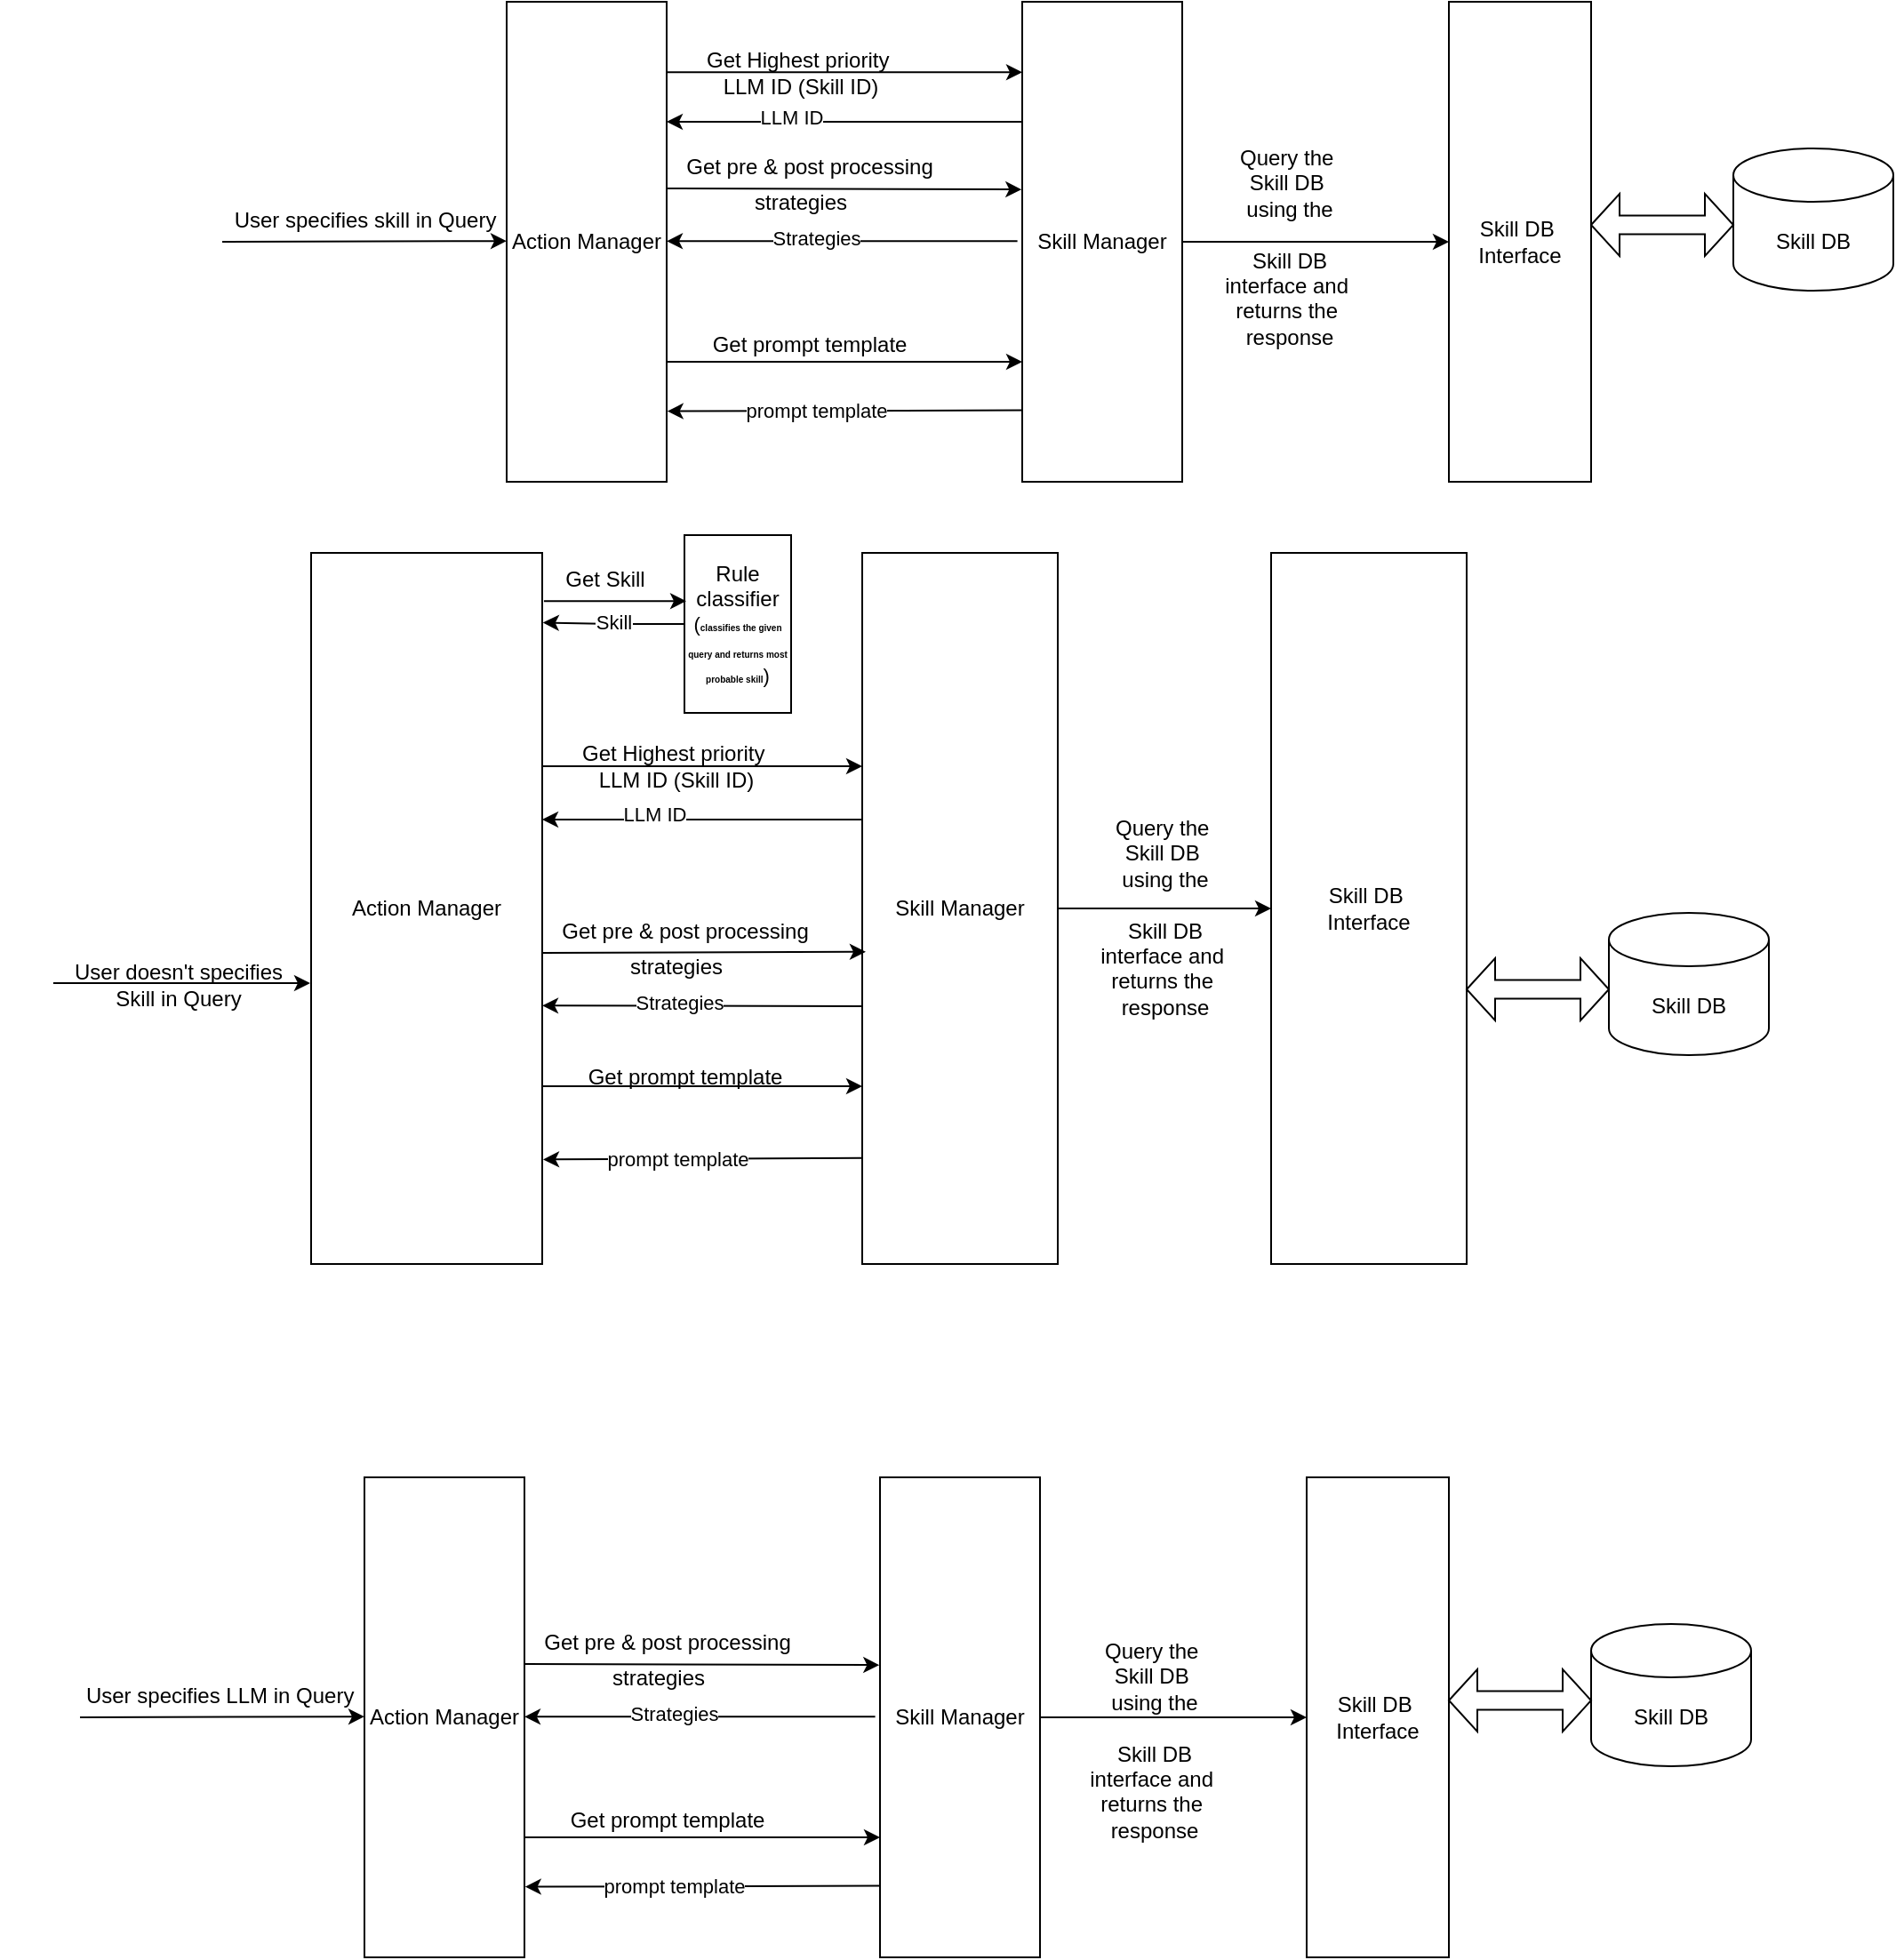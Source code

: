 <mxfile version="24.2.8" type="github">
  <diagram name="Page-1" id="dLFYtTYaUE318LcXiNyD">
    <mxGraphModel dx="2123" dy="629" grid="1" gridSize="10" guides="1" tooltips="1" connect="1" arrows="1" fold="1" page="1" pageScale="1" pageWidth="827" pageHeight="1169" math="0" shadow="0">
      <root>
        <mxCell id="0" />
        <mxCell id="1" parent="0" />
        <mxCell id="YXqLvOci43Dae8-L_yvo-15" style="edgeStyle=orthogonalEdgeStyle;rounded=0;orthogonalLoop=1;jettySize=auto;html=1;exitX=0.25;exitY=0;exitDx=0;exitDy=0;entryX=0.25;entryY=1;entryDx=0;entryDy=0;" edge="1" parent="1">
          <mxGeometry relative="1" as="geometry">
            <mxPoint x="180" y="449.67" as="sourcePoint" />
            <mxPoint x="390" y="449.67" as="targetPoint" />
          </mxGeometry>
        </mxCell>
        <mxCell id="YXqLvOci43Dae8-L_yvo-33" style="edgeStyle=orthogonalEdgeStyle;rounded=0;orthogonalLoop=1;jettySize=auto;html=1;exitX=0.75;exitY=0;exitDx=0;exitDy=0;entryX=0.75;entryY=1;entryDx=0;entryDy=0;" edge="1" parent="1" source="YXqLvOci43Dae8-L_yvo-2" target="YXqLvOci43Dae8-L_yvo-3">
          <mxGeometry relative="1" as="geometry" />
        </mxCell>
        <mxCell id="YXqLvOci43Dae8-L_yvo-2" value="Action Manager" style="rounded=0;whiteSpace=wrap;html=1;direction=south;" vertex="1" parent="1">
          <mxGeometry x="100" y="410" width="90" height="270" as="geometry" />
        </mxCell>
        <mxCell id="YXqLvOci43Dae8-L_yvo-6" value="" style="edgeStyle=orthogonalEdgeStyle;rounded=0;orthogonalLoop=1;jettySize=auto;html=1;" edge="1" parent="1" source="YXqLvOci43Dae8-L_yvo-3" target="YXqLvOci43Dae8-L_yvo-5">
          <mxGeometry relative="1" as="geometry" />
        </mxCell>
        <mxCell id="YXqLvOci43Dae8-L_yvo-17" style="edgeStyle=orthogonalEdgeStyle;rounded=0;orthogonalLoop=1;jettySize=auto;html=1;exitX=0.25;exitY=1;exitDx=0;exitDy=0;entryX=0.25;entryY=0;entryDx=0;entryDy=0;" edge="1" parent="1" source="YXqLvOci43Dae8-L_yvo-3" target="YXqLvOci43Dae8-L_yvo-2">
          <mxGeometry relative="1" as="geometry" />
        </mxCell>
        <mxCell id="YXqLvOci43Dae8-L_yvo-18" value="LLM ID" style="edgeLabel;html=1;align=center;verticalAlign=middle;resizable=0;points=[];" vertex="1" connectable="0" parent="YXqLvOci43Dae8-L_yvo-17">
          <mxGeometry x="0.305" y="-3" relative="1" as="geometry">
            <mxPoint as="offset" />
          </mxGeometry>
        </mxCell>
        <mxCell id="YXqLvOci43Dae8-L_yvo-3" value="Skill Manager" style="rounded=0;whiteSpace=wrap;html=1;direction=south;" vertex="1" parent="1">
          <mxGeometry x="390" y="410" width="90" height="270" as="geometry" />
        </mxCell>
        <mxCell id="YXqLvOci43Dae8-L_yvo-5" value="Skill DB&amp;nbsp;&lt;div&gt;Interface&lt;/div&gt;" style="rounded=0;whiteSpace=wrap;html=1;direction=south;" vertex="1" parent="1">
          <mxGeometry x="630" y="410" width="80" height="270" as="geometry" />
        </mxCell>
        <mxCell id="YXqLvOci43Dae8-L_yvo-9" value="Skill DB" style="shape=cylinder3;whiteSpace=wrap;html=1;boundedLbl=1;backgroundOutline=1;size=15;" vertex="1" parent="1">
          <mxGeometry x="790" y="492.5" width="90" height="80" as="geometry" />
        </mxCell>
        <mxCell id="YXqLvOci43Dae8-L_yvo-12" value="" style="shape=doubleArrow;whiteSpace=wrap;html=1;" vertex="1" parent="1">
          <mxGeometry x="710" y="518" width="80" height="35" as="geometry" />
        </mxCell>
        <mxCell id="YXqLvOci43Dae8-L_yvo-16" value="Get Highest priority&amp;nbsp;&lt;div&gt;LLM ID (Skill ID)&lt;/div&gt;" style="text;html=1;align=center;verticalAlign=middle;resizable=0;points=[];autosize=1;strokeColor=none;fillColor=none;" vertex="1" parent="1">
          <mxGeometry x="200" y="430" width="130" height="40" as="geometry" />
        </mxCell>
        <mxCell id="YXqLvOci43Dae8-L_yvo-19" value="" style="edgeStyle=none;orthogonalLoop=1;jettySize=auto;html=1;rounded=0;entryX=0.391;entryY=1.004;entryDx=0;entryDy=0;entryPerimeter=0;" edge="1" parent="1" target="YXqLvOci43Dae8-L_yvo-3">
          <mxGeometry width="100" relative="1" as="geometry">
            <mxPoint x="190" y="515" as="sourcePoint" />
            <mxPoint x="290" y="515" as="targetPoint" />
            <Array as="points" />
          </mxGeometry>
        </mxCell>
        <mxCell id="YXqLvOci43Dae8-L_yvo-20" value="Get pre &amp;amp; post processing" style="text;html=1;align=center;verticalAlign=middle;resizable=0;points=[];autosize=1;strokeColor=none;fillColor=none;" vertex="1" parent="1">
          <mxGeometry x="190" y="488" width="160" height="30" as="geometry" />
        </mxCell>
        <mxCell id="YXqLvOci43Dae8-L_yvo-24" value="strategies" style="text;html=1;align=center;verticalAlign=middle;resizable=0;points=[];autosize=1;strokeColor=none;fillColor=none;" vertex="1" parent="1">
          <mxGeometry x="225" y="508" width="80" height="30" as="geometry" />
        </mxCell>
        <mxCell id="YXqLvOci43Dae8-L_yvo-25" value="" style="edgeStyle=none;orthogonalLoop=1;jettySize=auto;html=1;rounded=0;entryX=0.48;entryY=-0.004;entryDx=0;entryDy=0;entryPerimeter=0;exitX=0.48;exitY=1.026;exitDx=0;exitDy=0;exitPerimeter=0;" edge="1" parent="1">
          <mxGeometry width="100" relative="1" as="geometry">
            <mxPoint x="387.3" y="544.67" as="sourcePoint" />
            <mxPoint x="190.0" y="544.67" as="targetPoint" />
            <Array as="points" />
          </mxGeometry>
        </mxCell>
        <mxCell id="YXqLvOci43Dae8-L_yvo-26" value="Strategies" style="edgeLabel;html=1;align=center;verticalAlign=middle;resizable=0;points=[];" vertex="1" connectable="0" parent="YXqLvOci43Dae8-L_yvo-25">
          <mxGeometry x="0.152" y="-2" relative="1" as="geometry">
            <mxPoint as="offset" />
          </mxGeometry>
        </mxCell>
        <mxCell id="YXqLvOci43Dae8-L_yvo-34" value="Get prompt template" style="text;html=1;align=center;verticalAlign=middle;resizable=0;points=[];autosize=1;strokeColor=none;fillColor=none;" vertex="1" parent="1">
          <mxGeometry x="205" y="588" width="130" height="30" as="geometry" />
        </mxCell>
        <mxCell id="YXqLvOci43Dae8-L_yvo-35" value="" style="edgeStyle=none;orthogonalLoop=1;jettySize=auto;html=1;rounded=0;entryX=0.853;entryY=-0.004;entryDx=0;entryDy=0;entryPerimeter=0;exitX=0.851;exitY=0.996;exitDx=0;exitDy=0;exitPerimeter=0;" edge="1" parent="1" source="YXqLvOci43Dae8-L_yvo-3" target="YXqLvOci43Dae8-L_yvo-2">
          <mxGeometry width="100" relative="1" as="geometry">
            <mxPoint x="280" y="640" as="sourcePoint" />
            <mxPoint x="380" y="640" as="targetPoint" />
            <Array as="points" />
          </mxGeometry>
        </mxCell>
        <mxCell id="YXqLvOci43Dae8-L_yvo-36" value="prompt template" style="edgeLabel;html=1;align=center;verticalAlign=middle;resizable=0;points=[];" vertex="1" connectable="0" parent="YXqLvOci43Dae8-L_yvo-35">
          <mxGeometry x="0.167" relative="1" as="geometry">
            <mxPoint as="offset" />
          </mxGeometry>
        </mxCell>
        <mxCell id="YXqLvOci43Dae8-L_yvo-37" value="Query the&amp;nbsp;&lt;div&gt;Skill DB&amp;nbsp;&lt;div&gt;using the&lt;/div&gt;&lt;div&gt;&lt;br&gt;&lt;/div&gt;&lt;div&gt;&amp;nbsp;Skill DB&amp;nbsp;&lt;div&gt;interface and&amp;nbsp;&lt;/div&gt;&lt;div&gt;returns the&amp;nbsp;&lt;/div&gt;&lt;div&gt;response&lt;/div&gt;&lt;/div&gt;&lt;/div&gt;" style="text;html=1;align=center;verticalAlign=middle;resizable=0;points=[];autosize=1;strokeColor=none;fillColor=none;" vertex="1" parent="1">
          <mxGeometry x="490" y="482.5" width="100" height="130" as="geometry" />
        </mxCell>
        <mxCell id="YXqLvOci43Dae8-L_yvo-38" value="" style="edgeStyle=none;orthogonalLoop=1;jettySize=auto;html=1;rounded=0;" edge="1" parent="1">
          <mxGeometry width="100" relative="1" as="geometry">
            <mxPoint x="-60" y="545" as="sourcePoint" />
            <mxPoint x="100" y="544.58" as="targetPoint" />
            <Array as="points" />
          </mxGeometry>
        </mxCell>
        <mxCell id="YXqLvOci43Dae8-L_yvo-39" value="&amp;nbsp; &amp;nbsp; &amp;nbsp; &amp;nbsp; &amp;nbsp; &amp;nbsp; &amp;nbsp; &amp;nbsp; &amp;nbsp; User specifies skill in Query" style="text;html=1;align=center;verticalAlign=middle;resizable=0;points=[];autosize=1;strokeColor=none;fillColor=none;" vertex="1" parent="1">
          <mxGeometry x="-125" y="518" width="230" height="30" as="geometry" />
        </mxCell>
        <mxCell id="YXqLvOci43Dae8-L_yvo-40" style="edgeStyle=orthogonalEdgeStyle;rounded=0;orthogonalLoop=1;jettySize=auto;html=1;exitX=0.25;exitY=0;exitDx=0;exitDy=0;entryX=0.25;entryY=1;entryDx=0;entryDy=0;" edge="1" parent="1">
          <mxGeometry relative="1" as="geometry">
            <mxPoint x="90" y="840.0" as="sourcePoint" />
            <mxPoint x="300" y="840.0" as="targetPoint" />
          </mxGeometry>
        </mxCell>
        <mxCell id="YXqLvOci43Dae8-L_yvo-41" style="edgeStyle=orthogonalEdgeStyle;rounded=0;orthogonalLoop=1;jettySize=auto;html=1;exitX=0.75;exitY=0;exitDx=0;exitDy=0;entryX=0.75;entryY=1;entryDx=0;entryDy=0;" edge="1" parent="1" source="YXqLvOci43Dae8-L_yvo-42" target="YXqLvOci43Dae8-L_yvo-46">
          <mxGeometry relative="1" as="geometry" />
        </mxCell>
        <mxCell id="YXqLvOci43Dae8-L_yvo-42" value="Action Manager" style="rounded=0;whiteSpace=wrap;html=1;direction=south;" vertex="1" parent="1">
          <mxGeometry x="-10" y="720" width="130" height="400" as="geometry" />
        </mxCell>
        <mxCell id="YXqLvOci43Dae8-L_yvo-43" value="" style="edgeStyle=orthogonalEdgeStyle;rounded=0;orthogonalLoop=1;jettySize=auto;html=1;" edge="1" parent="1" source="YXqLvOci43Dae8-L_yvo-46" target="YXqLvOci43Dae8-L_yvo-47">
          <mxGeometry relative="1" as="geometry" />
        </mxCell>
        <mxCell id="YXqLvOci43Dae8-L_yvo-44" style="edgeStyle=orthogonalEdgeStyle;rounded=0;orthogonalLoop=1;jettySize=auto;html=1;exitX=0.25;exitY=1;exitDx=0;exitDy=0;entryX=0.25;entryY=0;entryDx=0;entryDy=0;" edge="1" parent="1">
          <mxGeometry relative="1" as="geometry">
            <mxPoint x="300" y="870.0" as="sourcePoint" />
            <mxPoint x="120" y="870.0" as="targetPoint" />
          </mxGeometry>
        </mxCell>
        <mxCell id="YXqLvOci43Dae8-L_yvo-45" value="LLM ID" style="edgeLabel;html=1;align=center;verticalAlign=middle;resizable=0;points=[];" vertex="1" connectable="0" parent="YXqLvOci43Dae8-L_yvo-44">
          <mxGeometry x="0.305" y="-3" relative="1" as="geometry">
            <mxPoint as="offset" />
          </mxGeometry>
        </mxCell>
        <mxCell id="YXqLvOci43Dae8-L_yvo-46" value="Skill Manager" style="rounded=0;whiteSpace=wrap;html=1;direction=south;" vertex="1" parent="1">
          <mxGeometry x="300" y="720" width="110" height="400" as="geometry" />
        </mxCell>
        <mxCell id="YXqLvOci43Dae8-L_yvo-47" value="Skill DB&amp;nbsp;&lt;div&gt;Interface&lt;/div&gt;" style="rounded=0;whiteSpace=wrap;html=1;direction=south;" vertex="1" parent="1">
          <mxGeometry x="530" y="720" width="110" height="400" as="geometry" />
        </mxCell>
        <mxCell id="YXqLvOci43Dae8-L_yvo-48" value="Skill DB" style="shape=cylinder3;whiteSpace=wrap;html=1;boundedLbl=1;backgroundOutline=1;size=15;" vertex="1" parent="1">
          <mxGeometry x="720" y="922.5" width="90" height="80" as="geometry" />
        </mxCell>
        <mxCell id="YXqLvOci43Dae8-L_yvo-49" value="" style="shape=doubleArrow;whiteSpace=wrap;html=1;" vertex="1" parent="1">
          <mxGeometry x="640" y="948" width="80" height="35" as="geometry" />
        </mxCell>
        <mxCell id="YXqLvOci43Dae8-L_yvo-50" value="Get Highest priority&amp;nbsp;&lt;div&gt;LLM ID (Skill ID)&lt;/div&gt;" style="text;html=1;align=center;verticalAlign=middle;resizable=0;points=[];autosize=1;strokeColor=none;fillColor=none;" vertex="1" parent="1">
          <mxGeometry x="130" y="820" width="130" height="40" as="geometry" />
        </mxCell>
        <mxCell id="YXqLvOci43Dae8-L_yvo-51" value="" style="edgeStyle=none;orthogonalLoop=1;jettySize=auto;html=1;rounded=0;entryX=0.561;entryY=0.982;entryDx=0;entryDy=0;entryPerimeter=0;" edge="1" parent="1" target="YXqLvOci43Dae8-L_yvo-46">
          <mxGeometry width="100" relative="1" as="geometry">
            <mxPoint x="120" y="945" as="sourcePoint" />
            <mxPoint x="220" y="945" as="targetPoint" />
            <Array as="points" />
          </mxGeometry>
        </mxCell>
        <mxCell id="YXqLvOci43Dae8-L_yvo-52" value="Get pre &amp;amp; post processing" style="text;html=1;align=center;verticalAlign=middle;resizable=0;points=[];autosize=1;strokeColor=none;fillColor=none;" vertex="1" parent="1">
          <mxGeometry x="120" y="918" width="160" height="30" as="geometry" />
        </mxCell>
        <mxCell id="YXqLvOci43Dae8-L_yvo-53" value="strategies" style="text;html=1;align=center;verticalAlign=middle;resizable=0;points=[];autosize=1;strokeColor=none;fillColor=none;" vertex="1" parent="1">
          <mxGeometry x="155" y="938" width="80" height="30" as="geometry" />
        </mxCell>
        <mxCell id="YXqLvOci43Dae8-L_yvo-54" value="" style="edgeStyle=none;orthogonalLoop=1;jettySize=auto;html=1;rounded=0;entryX=0.48;entryY=-0.004;entryDx=0;entryDy=0;entryPerimeter=0;" edge="1" parent="1">
          <mxGeometry width="100" relative="1" as="geometry">
            <mxPoint x="300" y="975" as="sourcePoint" />
            <mxPoint x="120.0" y="974.67" as="targetPoint" />
            <Array as="points" />
          </mxGeometry>
        </mxCell>
        <mxCell id="YXqLvOci43Dae8-L_yvo-55" value="Strategies" style="edgeLabel;html=1;align=center;verticalAlign=middle;resizable=0;points=[];" vertex="1" connectable="0" parent="YXqLvOci43Dae8-L_yvo-54">
          <mxGeometry x="0.152" y="-2" relative="1" as="geometry">
            <mxPoint as="offset" />
          </mxGeometry>
        </mxCell>
        <mxCell id="YXqLvOci43Dae8-L_yvo-56" value="Get prompt template" style="text;html=1;align=center;verticalAlign=middle;resizable=0;points=[];autosize=1;strokeColor=none;fillColor=none;" vertex="1" parent="1">
          <mxGeometry x="135" y="1000" width="130" height="30" as="geometry" />
        </mxCell>
        <mxCell id="YXqLvOci43Dae8-L_yvo-57" value="" style="edgeStyle=none;orthogonalLoop=1;jettySize=auto;html=1;rounded=0;entryX=0.853;entryY=-0.004;entryDx=0;entryDy=0;entryPerimeter=0;exitX=0.851;exitY=0.996;exitDx=0;exitDy=0;exitPerimeter=0;" edge="1" parent="1" source="YXqLvOci43Dae8-L_yvo-46" target="YXqLvOci43Dae8-L_yvo-42">
          <mxGeometry width="100" relative="1" as="geometry">
            <mxPoint x="210" y="1070" as="sourcePoint" />
            <mxPoint x="310" y="1070" as="targetPoint" />
            <Array as="points" />
          </mxGeometry>
        </mxCell>
        <mxCell id="YXqLvOci43Dae8-L_yvo-58" value="prompt template" style="edgeLabel;html=1;align=center;verticalAlign=middle;resizable=0;points=[];" vertex="1" connectable="0" parent="YXqLvOci43Dae8-L_yvo-57">
          <mxGeometry x="0.167" relative="1" as="geometry">
            <mxPoint as="offset" />
          </mxGeometry>
        </mxCell>
        <mxCell id="YXqLvOci43Dae8-L_yvo-59" value="Query the&amp;nbsp;&lt;div&gt;Skill DB&amp;nbsp;&lt;div&gt;using the&lt;/div&gt;&lt;div&gt;&lt;br&gt;&lt;/div&gt;&lt;div&gt;&amp;nbsp;Skill DB&amp;nbsp;&lt;div&gt;interface and&amp;nbsp;&lt;/div&gt;&lt;div&gt;returns the&amp;nbsp;&lt;/div&gt;&lt;div&gt;response&lt;/div&gt;&lt;/div&gt;&lt;/div&gt;" style="text;html=1;align=center;verticalAlign=middle;resizable=0;points=[];autosize=1;strokeColor=none;fillColor=none;" vertex="1" parent="1">
          <mxGeometry x="420" y="860" width="100" height="130" as="geometry" />
        </mxCell>
        <mxCell id="YXqLvOci43Dae8-L_yvo-60" value="" style="edgeStyle=none;orthogonalLoop=1;jettySize=auto;html=1;rounded=0;exitX=0.033;exitY=0.489;exitDx=0;exitDy=0;exitPerimeter=0;entryX=0.605;entryY=1.004;entryDx=0;entryDy=0;entryPerimeter=0;" edge="1" parent="1" source="YXqLvOci43Dae8-L_yvo-61" target="YXqLvOci43Dae8-L_yvo-42">
          <mxGeometry width="100" relative="1" as="geometry">
            <mxPoint x="-185" y="963" as="sourcePoint" />
            <mxPoint x="25" y="962.58" as="targetPoint" />
            <Array as="points" />
          </mxGeometry>
        </mxCell>
        <mxCell id="YXqLvOci43Dae8-L_yvo-61" value="&amp;nbsp;User doesn&#39;t specifies&amp;nbsp;&lt;div&gt;Skill in Query&lt;/div&gt;" style="text;html=1;align=center;verticalAlign=middle;resizable=0;points=[];autosize=1;strokeColor=none;fillColor=none;" vertex="1" parent="1">
          <mxGeometry x="-160" y="942.5" width="150" height="40" as="geometry" />
        </mxCell>
        <mxCell id="YXqLvOci43Dae8-L_yvo-64" value="Rule classifier&lt;div style=&quot;&quot;&gt;&lt;span style=&quot;font-size: 11px;&quot;&gt;(&lt;/span&gt;&lt;font size=&quot;1&quot; style=&quot;&quot;&gt;&lt;b style=&quot;font-size: 5px;&quot;&gt;classifies the given query and returns most probable skill&lt;/b&gt;&lt;/font&gt;&lt;span style=&quot;font-size: 11px;&quot;&gt;)&lt;/span&gt;&lt;/div&gt;" style="rounded=0;whiteSpace=wrap;html=1;direction=south;" vertex="1" parent="1">
          <mxGeometry x="200" y="710" width="60" height="100" as="geometry" />
        </mxCell>
        <mxCell id="YXqLvOci43Dae8-L_yvo-66" value="" style="edgeStyle=none;orthogonalLoop=1;jettySize=auto;html=1;rounded=0;exitX=0.014;exitY=0.904;exitDx=0;exitDy=0;exitPerimeter=0;entryX=0.371;entryY=0.983;entryDx=0;entryDy=0;entryPerimeter=0;" edge="1" parent="1" source="YXqLvOci43Dae8-L_yvo-67" target="YXqLvOci43Dae8-L_yvo-64">
          <mxGeometry width="100" relative="1" as="geometry">
            <mxPoint x="40" y="810" as="sourcePoint" />
            <mxPoint x="200" y="746" as="targetPoint" />
            <Array as="points" />
          </mxGeometry>
        </mxCell>
        <mxCell id="YXqLvOci43Dae8-L_yvo-67" value="Get Skill" style="text;html=1;align=center;verticalAlign=middle;resizable=0;points=[];autosize=1;strokeColor=none;fillColor=none;rotation=0;" vertex="1" parent="1">
          <mxGeometry x="120" y="720" width="70" height="30" as="geometry" />
        </mxCell>
        <mxCell id="YXqLvOci43Dae8-L_yvo-74" style="edgeStyle=orthogonalEdgeStyle;rounded=0;orthogonalLoop=1;jettySize=auto;html=1;exitX=0.5;exitY=1;exitDx=0;exitDy=0;entryX=0.098;entryY=-0.003;entryDx=0;entryDy=0;entryPerimeter=0;" edge="1" parent="1" source="YXqLvOci43Dae8-L_yvo-64" target="YXqLvOci43Dae8-L_yvo-42">
          <mxGeometry relative="1" as="geometry" />
        </mxCell>
        <mxCell id="YXqLvOci43Dae8-L_yvo-75" value="Skill" style="edgeLabel;html=1;align=center;verticalAlign=middle;resizable=0;points=[];" vertex="1" connectable="0" parent="YXqLvOci43Dae8-L_yvo-74">
          <mxGeometry x="0.031" relative="1" as="geometry">
            <mxPoint as="offset" />
          </mxGeometry>
        </mxCell>
        <mxCell id="YXqLvOci43Dae8-L_yvo-77" style="edgeStyle=orthogonalEdgeStyle;rounded=0;orthogonalLoop=1;jettySize=auto;html=1;exitX=0.75;exitY=0;exitDx=0;exitDy=0;entryX=0.75;entryY=1;entryDx=0;entryDy=0;" edge="1" parent="1" source="YXqLvOci43Dae8-L_yvo-78" target="YXqLvOci43Dae8-L_yvo-82">
          <mxGeometry relative="1" as="geometry" />
        </mxCell>
        <mxCell id="YXqLvOci43Dae8-L_yvo-78" value="Action Manager" style="rounded=0;whiteSpace=wrap;html=1;direction=south;" vertex="1" parent="1">
          <mxGeometry x="20" y="1240" width="90" height="270" as="geometry" />
        </mxCell>
        <mxCell id="YXqLvOci43Dae8-L_yvo-79" value="" style="edgeStyle=orthogonalEdgeStyle;rounded=0;orthogonalLoop=1;jettySize=auto;html=1;" edge="1" parent="1" source="YXqLvOci43Dae8-L_yvo-82" target="YXqLvOci43Dae8-L_yvo-83">
          <mxGeometry relative="1" as="geometry" />
        </mxCell>
        <mxCell id="YXqLvOci43Dae8-L_yvo-82" value="Skill Manager" style="rounded=0;whiteSpace=wrap;html=1;direction=south;" vertex="1" parent="1">
          <mxGeometry x="310" y="1240" width="90" height="270" as="geometry" />
        </mxCell>
        <mxCell id="YXqLvOci43Dae8-L_yvo-83" value="Skill DB&amp;nbsp;&lt;div&gt;Interface&lt;/div&gt;" style="rounded=0;whiteSpace=wrap;html=1;direction=south;" vertex="1" parent="1">
          <mxGeometry x="550" y="1240" width="80" height="270" as="geometry" />
        </mxCell>
        <mxCell id="YXqLvOci43Dae8-L_yvo-84" value="Skill DB" style="shape=cylinder3;whiteSpace=wrap;html=1;boundedLbl=1;backgroundOutline=1;size=15;" vertex="1" parent="1">
          <mxGeometry x="710" y="1322.5" width="90" height="80" as="geometry" />
        </mxCell>
        <mxCell id="YXqLvOci43Dae8-L_yvo-85" value="" style="shape=doubleArrow;whiteSpace=wrap;html=1;" vertex="1" parent="1">
          <mxGeometry x="630" y="1348" width="80" height="35" as="geometry" />
        </mxCell>
        <mxCell id="YXqLvOci43Dae8-L_yvo-87" value="" style="edgeStyle=none;orthogonalLoop=1;jettySize=auto;html=1;rounded=0;entryX=0.391;entryY=1.004;entryDx=0;entryDy=0;entryPerimeter=0;" edge="1" parent="1" target="YXqLvOci43Dae8-L_yvo-82">
          <mxGeometry width="100" relative="1" as="geometry">
            <mxPoint x="110" y="1345" as="sourcePoint" />
            <mxPoint x="210" y="1345" as="targetPoint" />
            <Array as="points" />
          </mxGeometry>
        </mxCell>
        <mxCell id="YXqLvOci43Dae8-L_yvo-88" value="Get pre &amp;amp; post processing" style="text;html=1;align=center;verticalAlign=middle;resizable=0;points=[];autosize=1;strokeColor=none;fillColor=none;" vertex="1" parent="1">
          <mxGeometry x="110" y="1318" width="160" height="30" as="geometry" />
        </mxCell>
        <mxCell id="YXqLvOci43Dae8-L_yvo-89" value="strategies" style="text;html=1;align=center;verticalAlign=middle;resizable=0;points=[];autosize=1;strokeColor=none;fillColor=none;" vertex="1" parent="1">
          <mxGeometry x="145" y="1338" width="80" height="30" as="geometry" />
        </mxCell>
        <mxCell id="YXqLvOci43Dae8-L_yvo-90" value="" style="edgeStyle=none;orthogonalLoop=1;jettySize=auto;html=1;rounded=0;entryX=0.48;entryY=-0.004;entryDx=0;entryDy=0;entryPerimeter=0;exitX=0.48;exitY=1.026;exitDx=0;exitDy=0;exitPerimeter=0;" edge="1" parent="1">
          <mxGeometry width="100" relative="1" as="geometry">
            <mxPoint x="307.3" y="1374.67" as="sourcePoint" />
            <mxPoint x="110.0" y="1374.67" as="targetPoint" />
            <Array as="points" />
          </mxGeometry>
        </mxCell>
        <mxCell id="YXqLvOci43Dae8-L_yvo-91" value="Strategies" style="edgeLabel;html=1;align=center;verticalAlign=middle;resizable=0;points=[];" vertex="1" connectable="0" parent="YXqLvOci43Dae8-L_yvo-90">
          <mxGeometry x="0.152" y="-2" relative="1" as="geometry">
            <mxPoint as="offset" />
          </mxGeometry>
        </mxCell>
        <mxCell id="YXqLvOci43Dae8-L_yvo-92" value="Get prompt template" style="text;html=1;align=center;verticalAlign=middle;resizable=0;points=[];autosize=1;strokeColor=none;fillColor=none;" vertex="1" parent="1">
          <mxGeometry x="125" y="1418" width="130" height="30" as="geometry" />
        </mxCell>
        <mxCell id="YXqLvOci43Dae8-L_yvo-93" value="" style="edgeStyle=none;orthogonalLoop=1;jettySize=auto;html=1;rounded=0;entryX=0.853;entryY=-0.004;entryDx=0;entryDy=0;entryPerimeter=0;exitX=0.851;exitY=0.996;exitDx=0;exitDy=0;exitPerimeter=0;" edge="1" parent="1" source="YXqLvOci43Dae8-L_yvo-82" target="YXqLvOci43Dae8-L_yvo-78">
          <mxGeometry width="100" relative="1" as="geometry">
            <mxPoint x="200" y="1470" as="sourcePoint" />
            <mxPoint x="300" y="1470" as="targetPoint" />
            <Array as="points" />
          </mxGeometry>
        </mxCell>
        <mxCell id="YXqLvOci43Dae8-L_yvo-94" value="prompt template" style="edgeLabel;html=1;align=center;verticalAlign=middle;resizable=0;points=[];" vertex="1" connectable="0" parent="YXqLvOci43Dae8-L_yvo-93">
          <mxGeometry x="0.167" relative="1" as="geometry">
            <mxPoint as="offset" />
          </mxGeometry>
        </mxCell>
        <mxCell id="YXqLvOci43Dae8-L_yvo-95" value="Query the&amp;nbsp;&lt;div&gt;Skill DB&amp;nbsp;&lt;div&gt;using the&lt;/div&gt;&lt;div&gt;&lt;br&gt;&lt;/div&gt;&lt;div&gt;&amp;nbsp;Skill DB&amp;nbsp;&lt;div&gt;interface and&amp;nbsp;&lt;/div&gt;&lt;div&gt;returns the&amp;nbsp;&lt;/div&gt;&lt;div&gt;response&lt;/div&gt;&lt;/div&gt;&lt;/div&gt;" style="text;html=1;align=center;verticalAlign=middle;resizable=0;points=[];autosize=1;strokeColor=none;fillColor=none;" vertex="1" parent="1">
          <mxGeometry x="414" y="1322.5" width="100" height="130" as="geometry" />
        </mxCell>
        <mxCell id="YXqLvOci43Dae8-L_yvo-96" value="" style="edgeStyle=none;orthogonalLoop=1;jettySize=auto;html=1;rounded=0;" edge="1" parent="1">
          <mxGeometry width="100" relative="1" as="geometry">
            <mxPoint x="-140" y="1375" as="sourcePoint" />
            <mxPoint x="20" y="1374.58" as="targetPoint" />
            <Array as="points" />
          </mxGeometry>
        </mxCell>
        <mxCell id="YXqLvOci43Dae8-L_yvo-97" value="&amp;nbsp; &amp;nbsp; &amp;nbsp; &amp;nbsp; &amp;nbsp; &amp;nbsp;User specifies LLM in Query" style="text;html=1;align=center;verticalAlign=middle;resizable=0;points=[];autosize=1;strokeColor=none;fillColor=none;" vertex="1" parent="1">
          <mxGeometry x="-185" y="1348" width="210" height="30" as="geometry" />
        </mxCell>
      </root>
    </mxGraphModel>
  </diagram>
</mxfile>
